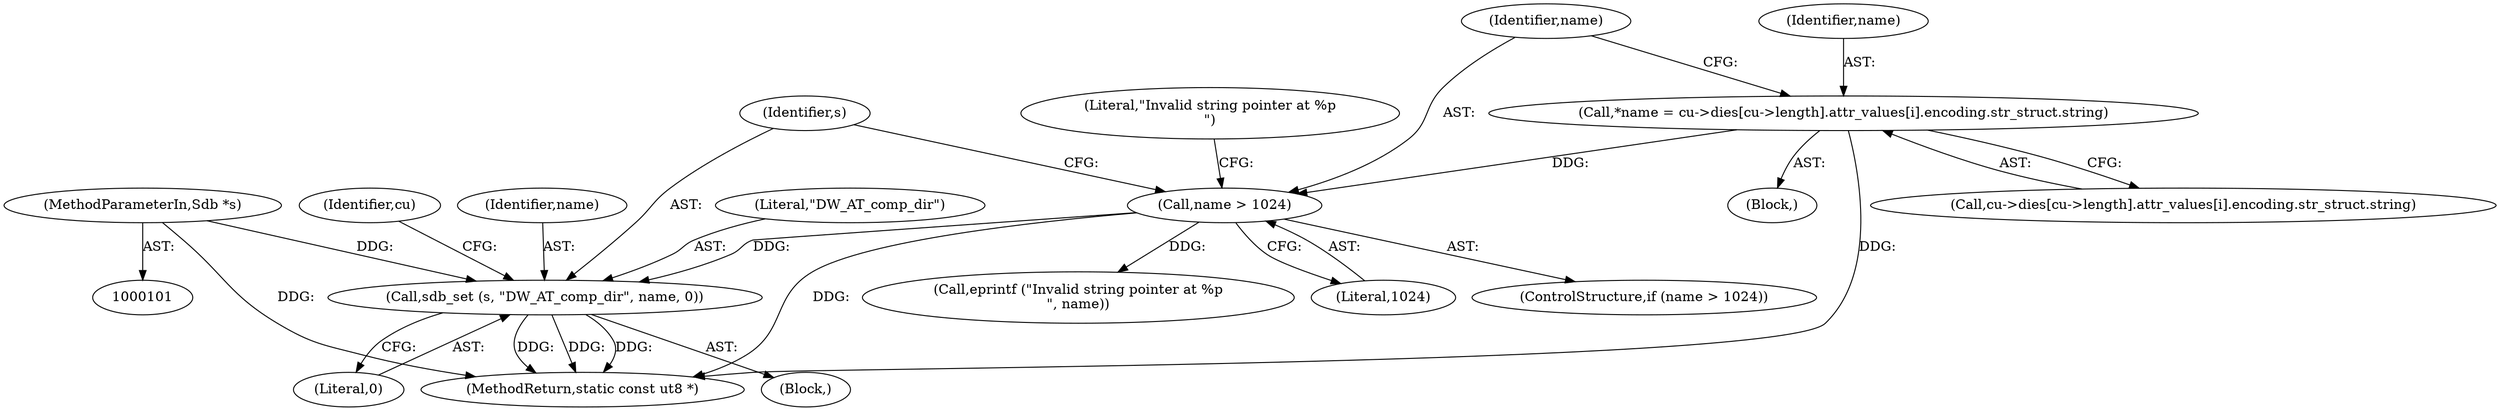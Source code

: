 digraph "0_radare2_bd1bab05083d80464fea854bf4b5c49aaf1b8401@pointer" {
"1000440" [label="(Call,sdb_set (s, \"DW_AT_comp_dir\", name, 0))"];
"1000102" [label="(MethodParameterIn,Sdb *s)"];
"1000436" [label="(Call,name > 1024)"];
"1000416" [label="(Call,*name = cu->dies[cu->length].attr_values[i].encoding.str_struct.string)"];
"1000447" [label="(Call,eprintf (\"Invalid string pointer at %p\n\", name))"];
"1000443" [label="(Identifier,name)"];
"1000441" [label="(Identifier,s)"];
"1000102" [label="(MethodParameterIn,Sdb *s)"];
"1000416" [label="(Call,*name = cu->dies[cu->length].attr_values[i].encoding.str_struct.string)"];
"1000414" [label="(Block,)"];
"1000448" [label="(Literal,\"Invalid string pointer at %p\n\")"];
"1000442" [label="(Literal,\"DW_AT_comp_dir\")"];
"1000437" [label="(Identifier,name)"];
"1000440" [label="(Call,sdb_set (s, \"DW_AT_comp_dir\", name, 0))"];
"1000438" [label="(Literal,1024)"];
"1000418" [label="(Call,cu->dies[cu->length].attr_values[i].encoding.str_struct.string)"];
"1000466" [label="(MethodReturn,static const ut8 *)"];
"1000417" [label="(Identifier,name)"];
"1000454" [label="(Identifier,cu)"];
"1000435" [label="(ControlStructure,if (name > 1024))"];
"1000436" [label="(Call,name > 1024)"];
"1000444" [label="(Literal,0)"];
"1000439" [label="(Block,)"];
"1000440" -> "1000439"  [label="AST: "];
"1000440" -> "1000444"  [label="CFG: "];
"1000441" -> "1000440"  [label="AST: "];
"1000442" -> "1000440"  [label="AST: "];
"1000443" -> "1000440"  [label="AST: "];
"1000444" -> "1000440"  [label="AST: "];
"1000454" -> "1000440"  [label="CFG: "];
"1000440" -> "1000466"  [label="DDG: "];
"1000440" -> "1000466"  [label="DDG: "];
"1000440" -> "1000466"  [label="DDG: "];
"1000102" -> "1000440"  [label="DDG: "];
"1000436" -> "1000440"  [label="DDG: "];
"1000102" -> "1000101"  [label="AST: "];
"1000102" -> "1000466"  [label="DDG: "];
"1000436" -> "1000435"  [label="AST: "];
"1000436" -> "1000438"  [label="CFG: "];
"1000437" -> "1000436"  [label="AST: "];
"1000438" -> "1000436"  [label="AST: "];
"1000441" -> "1000436"  [label="CFG: "];
"1000448" -> "1000436"  [label="CFG: "];
"1000436" -> "1000466"  [label="DDG: "];
"1000416" -> "1000436"  [label="DDG: "];
"1000436" -> "1000447"  [label="DDG: "];
"1000416" -> "1000414"  [label="AST: "];
"1000416" -> "1000418"  [label="CFG: "];
"1000417" -> "1000416"  [label="AST: "];
"1000418" -> "1000416"  [label="AST: "];
"1000437" -> "1000416"  [label="CFG: "];
"1000416" -> "1000466"  [label="DDG: "];
}
